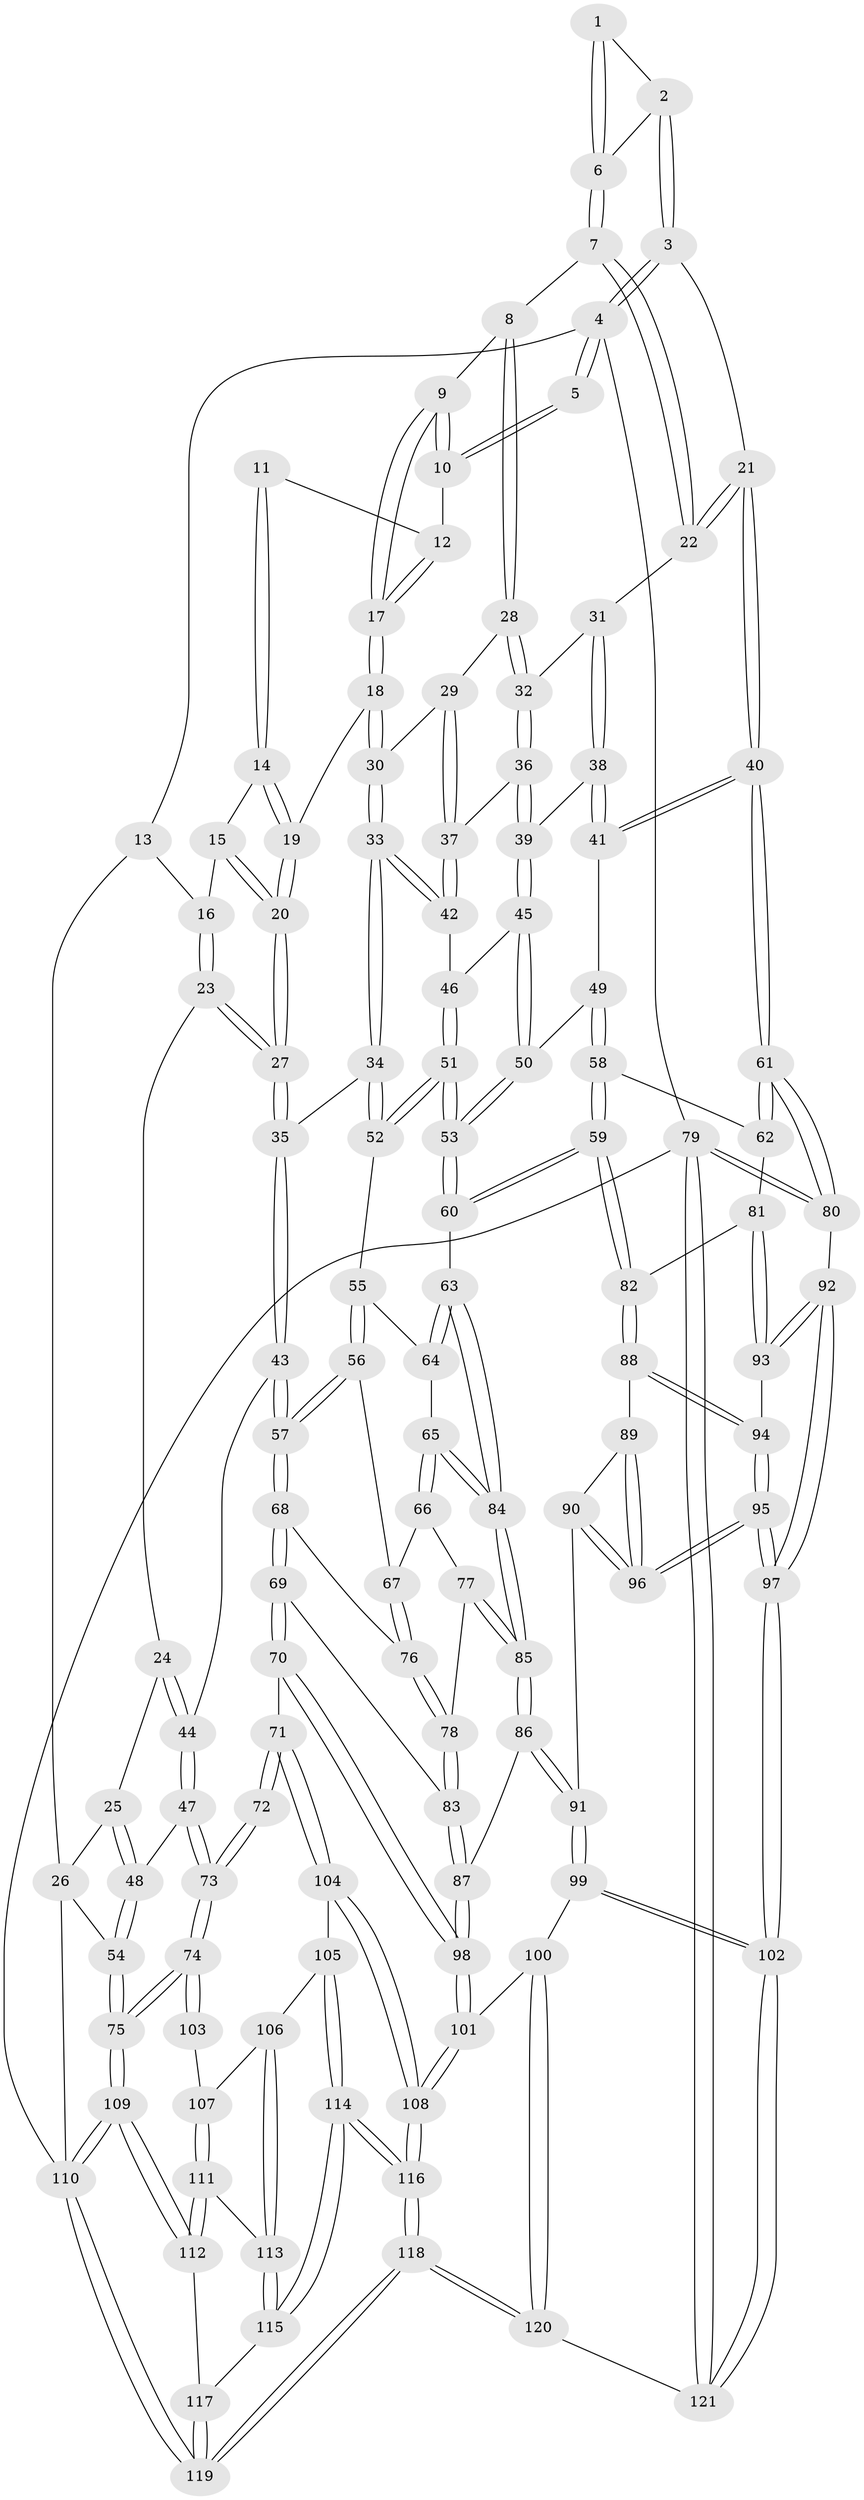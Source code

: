 // coarse degree distribution, {1: 0.011904761904761904, 4: 0.39285714285714285, 6: 0.09523809523809523, 7: 0.011904761904761904, 3: 0.09523809523809523, 5: 0.38095238095238093, 2: 0.011904761904761904}
// Generated by graph-tools (version 1.1) at 2025/24/03/03/25 07:24:38]
// undirected, 121 vertices, 299 edges
graph export_dot {
graph [start="1"]
  node [color=gray90,style=filled];
  1 [pos="+0.829732799957999+0"];
  2 [pos="+0.9813976396997524+0.09735250341546371"];
  3 [pos="+1+0.03068790687669001"];
  4 [pos="+1+0"];
  5 [pos="+0.8093873295418973+0"];
  6 [pos="+0.9209477326467848+0.1286955593876305"];
  7 [pos="+0.8804203484352238+0.18150277656650057"];
  8 [pos="+0.8194296044124554+0.16902070248881207"];
  9 [pos="+0.7496496385458438+0.0651417398276299"];
  10 [pos="+0.7529461062043427+0"];
  11 [pos="+0.4440440681356862+0"];
  12 [pos="+0.5552201531904848+0"];
  13 [pos="+0.1356054855770773+0"];
  14 [pos="+0.4160332280318518+0"];
  15 [pos="+0.38151724092088224+0.0158659048167486"];
  16 [pos="+0.20187035381177298+0.12077924402410156"];
  17 [pos="+0.5941793325793715+0.1808169094089498"];
  18 [pos="+0.5740022890168835+0.21583618898363768"];
  19 [pos="+0.5377759630426356+0.20580429293239796"];
  20 [pos="+0.37600728483774415+0.23441748361422096"];
  21 [pos="+1+0.38956069659305265"];
  22 [pos="+0.9406057796829842+0.2642432137875982"];
  23 [pos="+0.163490588061382+0.2038949034838485"];
  24 [pos="+0.13982256615034697+0.21249543391970832"];
  25 [pos="+0.005493508331346142+0.23434232177875056"];
  26 [pos="+0+0.1931305982253084"];
  27 [pos="+0.3414975517005612+0.2624858792867706"];
  28 [pos="+0.7745538026823263+0.22344452785215904"];
  29 [pos="+0.7099100787170615+0.2711863172303236"];
  30 [pos="+0.5953295605643131+0.25426534628172914"];
  31 [pos="+0.8574429129017045+0.32637665991162246"];
  32 [pos="+0.8371012155448052+0.32795024014225826"];
  33 [pos="+0.5598656260193382+0.42056170766587153"];
  34 [pos="+0.5349112115470918+0.4496315604239805"];
  35 [pos="+0.3761969247608568+0.43374916799061386"];
  36 [pos="+0.779818087408397+0.35606860205236496"];
  37 [pos="+0.7413458804798513+0.3291431170500784"];
  38 [pos="+0.8747504435007084+0.41753595336505944"];
  39 [pos="+0.7861657215530481+0.4051688169822465"];
  40 [pos="+1+0.43979570754934616"];
  41 [pos="+0.9466150621776727+0.48088878413530833"];
  42 [pos="+0.6711231736547771+0.4245171012414728"];
  43 [pos="+0.28423102422462965+0.5227352933181924"];
  44 [pos="+0.27732811846656785+0.5235231863781439"];
  45 [pos="+0.7656580179712371+0.4431986777928896"];
  46 [pos="+0.7240188093888782+0.4516244609105278"];
  47 [pos="+0.2623543654600085+0.5283749619529029"];
  48 [pos="+0.1678895109429617+0.5127345573754307"];
  49 [pos="+0.9248208466730506+0.49537515847247554"];
  50 [pos="+0.8104427467402614+0.4996723438904286"];
  51 [pos="+0.7020779858515945+0.5820869371559367"];
  52 [pos="+0.5450091308636555+0.4792988646848155"];
  53 [pos="+0.731011544816596+0.6261254794692762"];
  54 [pos="+0+0.6610492799680244"];
  55 [pos="+0.5277552746741917+0.5854269419604659"];
  56 [pos="+0.5176635090738824+0.5984582695894853"];
  57 [pos="+0.35837106377257916+0.6254911159128949"];
  58 [pos="+0.8900161728592185+0.564580206372041"];
  59 [pos="+0.7733896998156613+0.6601524358369355"];
  60 [pos="+0.732730341371612+0.6346848493416007"];
  61 [pos="+1+0.4630850797355642"];
  62 [pos="+0.9319256572169899+0.6603488717168093"];
  63 [pos="+0.7151361834121926+0.6447715964682473"];
  64 [pos="+0.5639293472662416+0.612716627669813"];
  65 [pos="+0.5995041084946908+0.696516931651391"];
  66 [pos="+0.5545865642111751+0.6689383060247543"];
  67 [pos="+0.5126885442531698+0.637640175775015"];
  68 [pos="+0.35841298792311305+0.6256653141084744"];
  69 [pos="+0.3788502250450762+0.7554260098922427"];
  70 [pos="+0.372147248097971+0.785025137869813"];
  71 [pos="+0.3082735628083339+0.8087851258351706"];
  72 [pos="+0.29525064560197867+0.8038958344909315"];
  73 [pos="+0.20936567072833548+0.663055846654927"];
  74 [pos="+0.02863543434902505+0.7757450277918844"];
  75 [pos="+0+0.7952552091471311"];
  76 [pos="+0.5018455085390794+0.669898872754256"];
  77 [pos="+0.5387008272065641+0.7046794890486697"];
  78 [pos="+0.49939291053269547+0.6858189786713922"];
  79 [pos="+1+1"];
  80 [pos="+1+0.809728540150872"];
  81 [pos="+0.9139214562155354+0.6937261439272416"];
  82 [pos="+0.7779404073271028+0.6664484122968727"];
  83 [pos="+0.4937364734214124+0.6919249255977444"];
  84 [pos="+0.6219025440618439+0.7286168723646097"];
  85 [pos="+0.6137875996244311+0.7439874594222626"];
  86 [pos="+0.6065450619040994+0.7870829522681613"];
  87 [pos="+0.5383055864578192+0.8052213431929637"];
  88 [pos="+0.7787373566183043+0.6786735524259043"];
  89 [pos="+0.7682341804007997+0.7268575460311216"];
  90 [pos="+0.7060559375001166+0.7933415884819041"];
  91 [pos="+0.6235708271044519+0.8069546388377781"];
  92 [pos="+1+0.7955509787530521"];
  93 [pos="+0.9581655579310466+0.7669918562698914"];
  94 [pos="+0.8637908620645965+0.8010142636686932"];
  95 [pos="+0.8013680939868868+0.8921576859401408"];
  96 [pos="+0.7878936769737002+0.8607161370356969"];
  97 [pos="+0.7909700619496678+1"];
  98 [pos="+0.453895040323176+0.846942583593232"];
  99 [pos="+0.6919722337209052+1"];
  100 [pos="+0.4636001030618701+0.8969316651037262"];
  101 [pos="+0.46355629296501+0.8968104798342431"];
  102 [pos="+0.7669749239162131+1"];
  103 [pos="+0.1710462075278125+0.8096395024180154"];
  104 [pos="+0.2985799567084805+0.8473569181710304"];
  105 [pos="+0.26712109861565453+0.8785701286066036"];
  106 [pos="+0.196957846639627+0.9078301387041687"];
  107 [pos="+0.19256597481396176+0.9028986974252936"];
  108 [pos="+0.31982081379310406+0.9494863224379569"];
  109 [pos="+0+0.8240405546714522"];
  110 [pos="+0+1"];
  111 [pos="+0.12072053060235788+0.900630011763686"];
  112 [pos="+0.024909033985125274+0.8848229392373386"];
  113 [pos="+0.19504044953116384+0.9380643748763375"];
  114 [pos="+0.2221875210526333+0.9893391599687784"];
  115 [pos="+0.1968262454419945+0.954016777164407"];
  116 [pos="+0.29452427867025854+1"];
  117 [pos="+0.15781133211732357+0.9495289032502132"];
  118 [pos="+0.30232257321977807+1"];
  119 [pos="+0+1"];
  120 [pos="+0.3495895224482973+1"];
  121 [pos="+0.7899157653557184+1"];
  1 -- 2;
  1 -- 6;
  1 -- 6;
  2 -- 3;
  2 -- 3;
  2 -- 6;
  3 -- 4;
  3 -- 4;
  3 -- 21;
  4 -- 5;
  4 -- 5;
  4 -- 13;
  4 -- 79;
  5 -- 10;
  5 -- 10;
  6 -- 7;
  6 -- 7;
  7 -- 8;
  7 -- 22;
  7 -- 22;
  8 -- 9;
  8 -- 28;
  8 -- 28;
  9 -- 10;
  9 -- 10;
  9 -- 17;
  9 -- 17;
  10 -- 12;
  11 -- 12;
  11 -- 14;
  11 -- 14;
  12 -- 17;
  12 -- 17;
  13 -- 16;
  13 -- 26;
  14 -- 15;
  14 -- 19;
  14 -- 19;
  15 -- 16;
  15 -- 20;
  15 -- 20;
  16 -- 23;
  16 -- 23;
  17 -- 18;
  17 -- 18;
  18 -- 19;
  18 -- 30;
  18 -- 30;
  19 -- 20;
  19 -- 20;
  20 -- 27;
  20 -- 27;
  21 -- 22;
  21 -- 22;
  21 -- 40;
  21 -- 40;
  22 -- 31;
  23 -- 24;
  23 -- 27;
  23 -- 27;
  24 -- 25;
  24 -- 44;
  24 -- 44;
  25 -- 26;
  25 -- 48;
  25 -- 48;
  26 -- 54;
  26 -- 110;
  27 -- 35;
  27 -- 35;
  28 -- 29;
  28 -- 32;
  28 -- 32;
  29 -- 30;
  29 -- 37;
  29 -- 37;
  30 -- 33;
  30 -- 33;
  31 -- 32;
  31 -- 38;
  31 -- 38;
  32 -- 36;
  32 -- 36;
  33 -- 34;
  33 -- 34;
  33 -- 42;
  33 -- 42;
  34 -- 35;
  34 -- 52;
  34 -- 52;
  35 -- 43;
  35 -- 43;
  36 -- 37;
  36 -- 39;
  36 -- 39;
  37 -- 42;
  37 -- 42;
  38 -- 39;
  38 -- 41;
  38 -- 41;
  39 -- 45;
  39 -- 45;
  40 -- 41;
  40 -- 41;
  40 -- 61;
  40 -- 61;
  41 -- 49;
  42 -- 46;
  43 -- 44;
  43 -- 57;
  43 -- 57;
  44 -- 47;
  44 -- 47;
  45 -- 46;
  45 -- 50;
  45 -- 50;
  46 -- 51;
  46 -- 51;
  47 -- 48;
  47 -- 73;
  47 -- 73;
  48 -- 54;
  48 -- 54;
  49 -- 50;
  49 -- 58;
  49 -- 58;
  50 -- 53;
  50 -- 53;
  51 -- 52;
  51 -- 52;
  51 -- 53;
  51 -- 53;
  52 -- 55;
  53 -- 60;
  53 -- 60;
  54 -- 75;
  54 -- 75;
  55 -- 56;
  55 -- 56;
  55 -- 64;
  56 -- 57;
  56 -- 57;
  56 -- 67;
  57 -- 68;
  57 -- 68;
  58 -- 59;
  58 -- 59;
  58 -- 62;
  59 -- 60;
  59 -- 60;
  59 -- 82;
  59 -- 82;
  60 -- 63;
  61 -- 62;
  61 -- 62;
  61 -- 80;
  61 -- 80;
  62 -- 81;
  63 -- 64;
  63 -- 64;
  63 -- 84;
  63 -- 84;
  64 -- 65;
  65 -- 66;
  65 -- 66;
  65 -- 84;
  65 -- 84;
  66 -- 67;
  66 -- 77;
  67 -- 76;
  67 -- 76;
  68 -- 69;
  68 -- 69;
  68 -- 76;
  69 -- 70;
  69 -- 70;
  69 -- 83;
  70 -- 71;
  70 -- 98;
  70 -- 98;
  71 -- 72;
  71 -- 72;
  71 -- 104;
  71 -- 104;
  72 -- 73;
  72 -- 73;
  73 -- 74;
  73 -- 74;
  74 -- 75;
  74 -- 75;
  74 -- 103;
  74 -- 103;
  75 -- 109;
  75 -- 109;
  76 -- 78;
  76 -- 78;
  77 -- 78;
  77 -- 85;
  77 -- 85;
  78 -- 83;
  78 -- 83;
  79 -- 80;
  79 -- 80;
  79 -- 121;
  79 -- 121;
  79 -- 110;
  80 -- 92;
  81 -- 82;
  81 -- 93;
  81 -- 93;
  82 -- 88;
  82 -- 88;
  83 -- 87;
  83 -- 87;
  84 -- 85;
  84 -- 85;
  85 -- 86;
  85 -- 86;
  86 -- 87;
  86 -- 91;
  86 -- 91;
  87 -- 98;
  87 -- 98;
  88 -- 89;
  88 -- 94;
  88 -- 94;
  89 -- 90;
  89 -- 96;
  89 -- 96;
  90 -- 91;
  90 -- 96;
  90 -- 96;
  91 -- 99;
  91 -- 99;
  92 -- 93;
  92 -- 93;
  92 -- 97;
  92 -- 97;
  93 -- 94;
  94 -- 95;
  94 -- 95;
  95 -- 96;
  95 -- 96;
  95 -- 97;
  95 -- 97;
  97 -- 102;
  97 -- 102;
  98 -- 101;
  98 -- 101;
  99 -- 100;
  99 -- 102;
  99 -- 102;
  100 -- 101;
  100 -- 120;
  100 -- 120;
  101 -- 108;
  101 -- 108;
  102 -- 121;
  102 -- 121;
  103 -- 107;
  104 -- 105;
  104 -- 108;
  104 -- 108;
  105 -- 106;
  105 -- 114;
  105 -- 114;
  106 -- 107;
  106 -- 113;
  106 -- 113;
  107 -- 111;
  107 -- 111;
  108 -- 116;
  108 -- 116;
  109 -- 110;
  109 -- 110;
  109 -- 112;
  109 -- 112;
  110 -- 119;
  110 -- 119;
  111 -- 112;
  111 -- 112;
  111 -- 113;
  112 -- 117;
  113 -- 115;
  113 -- 115;
  114 -- 115;
  114 -- 115;
  114 -- 116;
  114 -- 116;
  115 -- 117;
  116 -- 118;
  116 -- 118;
  117 -- 119;
  117 -- 119;
  118 -- 119;
  118 -- 119;
  118 -- 120;
  118 -- 120;
  120 -- 121;
}
